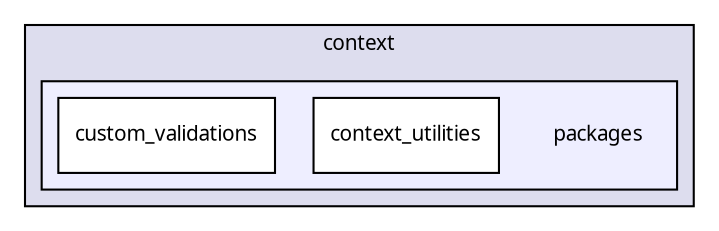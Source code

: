 digraph "packages/gui/packages/context/packages/" {
  compound=true
  node [ fontsize="10", fontname="FreeSans.ttf"];
  edge [ labelfontsize="10", labelfontname="FreeSans.ttf"];
  subgraph clusterdir_1c78be4b0de2ba318a48725db68ff008 {
    graph [ bgcolor="#ddddee", pencolor="black", label="context" fontname="FreeSans.ttf", fontsize="10", URL="dir_1c78be4b0de2ba318a48725db68ff008.html"]
  subgraph clusterdir_54f0b299ec084911b5576f0b5f0e8688 {
    graph [ bgcolor="#eeeeff", pencolor="black", label="" URL="dir_54f0b299ec084911b5576f0b5f0e8688.html"];
    dir_54f0b299ec084911b5576f0b5f0e8688 [shape=plaintext label="packages"];
    dir_e6acffdcdb32967e88e06419f993e07f [shape=box label="context_utilities" color="black" fillcolor="white" style="filled" URL="dir_e6acffdcdb32967e88e06419f993e07f.html"];
    dir_1fe4b30b01d24a5fd6f3e1f6667b202a [shape=box label="custom_validations" color="black" fillcolor="white" style="filled" URL="dir_1fe4b30b01d24a5fd6f3e1f6667b202a.html"];
  }
  }
}
